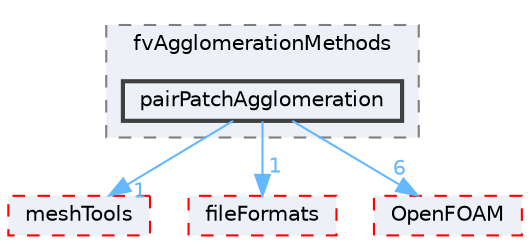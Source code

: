 digraph "src/fvAgglomerationMethods/pairPatchAgglomeration"
{
 // LATEX_PDF_SIZE
  bgcolor="transparent";
  edge [fontname=Helvetica,fontsize=10,labelfontname=Helvetica,labelfontsize=10];
  node [fontname=Helvetica,fontsize=10,shape=box,height=0.2,width=0.4];
  compound=true
  subgraph clusterdir_41168bd370834a1b1cba6e5748145d93 {
    graph [ bgcolor="#edf0f7", pencolor="grey50", label="fvAgglomerationMethods", fontname=Helvetica,fontsize=10 style="filled,dashed", URL="dir_41168bd370834a1b1cba6e5748145d93.html",tooltip=""]
  dir_9de964c28145ae92bc246650a7b40651 [label="pairPatchAgglomeration", fillcolor="#edf0f7", color="grey25", style="filled,bold", URL="dir_9de964c28145ae92bc246650a7b40651.html",tooltip=""];
  }
  dir_ae30ad0bef50cf391b24c614251bb9fd [label="meshTools", fillcolor="#edf0f7", color="red", style="filled,dashed", URL="dir_ae30ad0bef50cf391b24c614251bb9fd.html",tooltip=""];
  dir_b05602f37bb521a7142c0a3e200b5f35 [label="fileFormats", fillcolor="#edf0f7", color="red", style="filled,dashed", URL="dir_b05602f37bb521a7142c0a3e200b5f35.html",tooltip=""];
  dir_c5473ff19b20e6ec4dfe5c310b3778a8 [label="OpenFOAM", fillcolor="#edf0f7", color="red", style="filled,dashed", URL="dir_c5473ff19b20e6ec4dfe5c310b3778a8.html",tooltip=""];
  dir_9de964c28145ae92bc246650a7b40651->dir_ae30ad0bef50cf391b24c614251bb9fd [headlabel="1", labeldistance=1.5 headhref="dir_002773_002382.html" href="dir_002773_002382.html" color="steelblue1" fontcolor="steelblue1"];
  dir_9de964c28145ae92bc246650a7b40651->dir_b05602f37bb521a7142c0a3e200b5f35 [headlabel="1", labeldistance=1.5 headhref="dir_002773_001353.html" href="dir_002773_001353.html" color="steelblue1" fontcolor="steelblue1"];
  dir_9de964c28145ae92bc246650a7b40651->dir_c5473ff19b20e6ec4dfe5c310b3778a8 [headlabel="6", labeldistance=1.5 headhref="dir_002773_002695.html" href="dir_002773_002695.html" color="steelblue1" fontcolor="steelblue1"];
}
